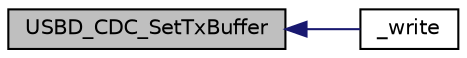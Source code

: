 digraph "USBD_CDC_SetTxBuffer"
{
  edge [fontname="Helvetica",fontsize="10",labelfontname="Helvetica",labelfontsize="10"];
  node [fontname="Helvetica",fontsize="10",shape=record];
  rankdir="LR";
  Node14 [label="USBD_CDC_SetTxBuffer",height=0.2,width=0.4,color="black", fillcolor="grey75", style="filled", fontcolor="black"];
  Node14 -> Node15 [dir="back",color="midnightblue",fontsize="10",style="solid",fontname="Helvetica"];
  Node15 [label="_write",height=0.2,width=0.4,color="black", fillcolor="white", style="filled",URL="$bsp_8c.html#a92830f7410339c4be8b469045686e10b"];
}

